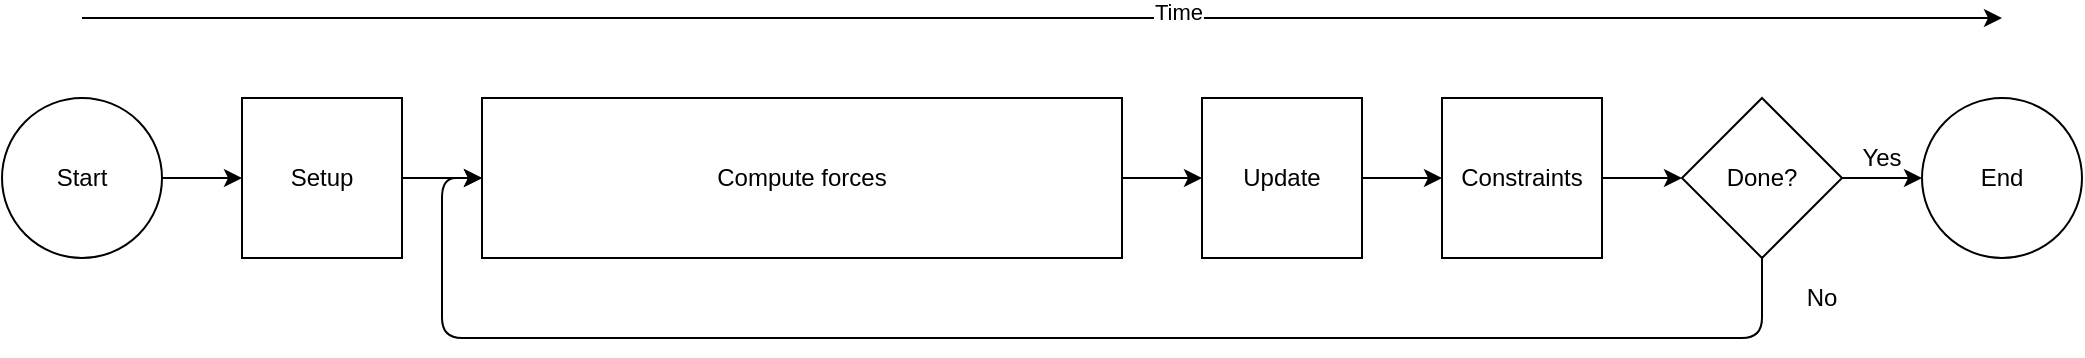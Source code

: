 <mxfile version="14.1.8" type="device"><diagram id="_HBpgSKyVObSuQ_kN55g" name="Page-1"><mxGraphModel dx="1102" dy="1000" grid="1" gridSize="10" guides="1" tooltips="1" connect="1" arrows="1" fold="1" page="1" pageScale="1" pageWidth="1169" pageHeight="827" math="0" shadow="0"><root><mxCell id="0"/><mxCell id="1" parent="0"/><mxCell id="xqSQ0waNmZC-vH5PV82z-1" value="Start" style="ellipse;whiteSpace=wrap;html=1;aspect=fixed;" parent="1" vertex="1"><mxGeometry x="40" y="280" width="80" height="80" as="geometry"/></mxCell><mxCell id="xqSQ0waNmZC-vH5PV82z-2" value="End" style="ellipse;whiteSpace=wrap;html=1;aspect=fixed;" parent="1" vertex="1"><mxGeometry x="1000" y="280" width="80" height="80" as="geometry"/></mxCell><mxCell id="xqSQ0waNmZC-vH5PV82z-3" value="Setup" style="rounded=0;whiteSpace=wrap;html=1;" parent="1" vertex="1"><mxGeometry x="160" y="280" width="80" height="80" as="geometry"/></mxCell><mxCell id="xqSQ0waNmZC-vH5PV82z-4" value="Compute forces" style="rounded=0;whiteSpace=wrap;html=1;" parent="1" vertex="1"><mxGeometry x="280" y="280" width="320" height="80" as="geometry"/></mxCell><mxCell id="xqSQ0waNmZC-vH5PV82z-5" value="" style="endArrow=classic;html=1;" parent="1" edge="1"><mxGeometry width="50" height="50" relative="1" as="geometry"><mxPoint x="80" y="240" as="sourcePoint"/><mxPoint x="1040" y="240" as="targetPoint"/></mxGeometry></mxCell><mxCell id="xqSQ0waNmZC-vH5PV82z-6" value="Time" style="edgeLabel;html=1;align=center;verticalAlign=middle;resizable=0;points=[];" parent="xqSQ0waNmZC-vH5PV82z-5" vertex="1" connectable="0"><mxGeometry x="0.142" y="3" relative="1" as="geometry"><mxPoint as="offset"/></mxGeometry></mxCell><mxCell id="xqSQ0waNmZC-vH5PV82z-7" value="Update" style="whiteSpace=wrap;html=1;aspect=fixed;" parent="1" vertex="1"><mxGeometry x="640" y="280" width="80" height="80" as="geometry"/></mxCell><mxCell id="xqSQ0waNmZC-vH5PV82z-8" value="Constraints" style="whiteSpace=wrap;html=1;aspect=fixed;" parent="1" vertex="1"><mxGeometry x="760" y="280" width="80" height="80" as="geometry"/></mxCell><mxCell id="xqSQ0waNmZC-vH5PV82z-9" value="" style="endArrow=classic;html=1;exitX=1;exitY=0.5;exitDx=0;exitDy=0;entryX=0;entryY=0.5;entryDx=0;entryDy=0;" parent="1" source="xqSQ0waNmZC-vH5PV82z-3" target="xqSQ0waNmZC-vH5PV82z-4" edge="1"><mxGeometry width="50" height="50" relative="1" as="geometry"><mxPoint x="400" y="620" as="sourcePoint"/><mxPoint x="450" y="570" as="targetPoint"/></mxGeometry></mxCell><mxCell id="xqSQ0waNmZC-vH5PV82z-10" value="" style="endArrow=classic;html=1;exitX=1;exitY=0.5;exitDx=0;exitDy=0;entryX=0;entryY=0.5;entryDx=0;entryDy=0;" parent="1" source="xqSQ0waNmZC-vH5PV82z-4" target="xqSQ0waNmZC-vH5PV82z-7" edge="1"><mxGeometry width="50" height="50" relative="1" as="geometry"><mxPoint x="210" y="330" as="sourcePoint"/><mxPoint x="250" y="330" as="targetPoint"/></mxGeometry></mxCell><mxCell id="xqSQ0waNmZC-vH5PV82z-11" value="" style="endArrow=classic;html=1;exitX=1;exitY=0.5;exitDx=0;exitDy=0;entryX=0;entryY=0.5;entryDx=0;entryDy=0;" parent="1" source="xqSQ0waNmZC-vH5PV82z-7" target="xqSQ0waNmZC-vH5PV82z-8" edge="1"><mxGeometry width="50" height="50" relative="1" as="geometry"><mxPoint x="610" y="330" as="sourcePoint"/><mxPoint x="650" y="330" as="targetPoint"/></mxGeometry></mxCell><mxCell id="xqSQ0waNmZC-vH5PV82z-12" value="" style="endArrow=classic;html=1;exitX=1;exitY=0.5;exitDx=0;exitDy=0;entryX=0;entryY=0.5;entryDx=0;entryDy=0;" parent="1" source="xqSQ0waNmZC-vH5PV82z-8" target="xqSQ0waNmZC-vH5PV82z-13" edge="1"><mxGeometry width="50" height="50" relative="1" as="geometry"><mxPoint x="730" y="330" as="sourcePoint"/><mxPoint x="770" y="330" as="targetPoint"/></mxGeometry></mxCell><mxCell id="xqSQ0waNmZC-vH5PV82z-13" value="Done?" style="rhombus;whiteSpace=wrap;html=1;" parent="1" vertex="1"><mxGeometry x="880" y="280" width="80" height="80" as="geometry"/></mxCell><mxCell id="xqSQ0waNmZC-vH5PV82z-14" value="" style="endArrow=classic;html=1;exitX=1;exitY=0.5;exitDx=0;exitDy=0;entryX=0;entryY=0.5;entryDx=0;entryDy=0;" parent="1" source="xqSQ0waNmZC-vH5PV82z-13" target="xqSQ0waNmZC-vH5PV82z-2" edge="1"><mxGeometry width="50" height="50" relative="1" as="geometry"><mxPoint x="740" y="340" as="sourcePoint"/><mxPoint x="780" y="340" as="targetPoint"/></mxGeometry></mxCell><mxCell id="xqSQ0waNmZC-vH5PV82z-15" value="" style="endArrow=classic;html=1;exitX=1;exitY=0.5;exitDx=0;exitDy=0;" parent="1" source="xqSQ0waNmZC-vH5PV82z-1" edge="1"><mxGeometry width="50" height="50" relative="1" as="geometry"><mxPoint x="830" y="350" as="sourcePoint"/><mxPoint x="160" y="320" as="targetPoint"/></mxGeometry></mxCell><mxCell id="xqSQ0waNmZC-vH5PV82z-16" value="" style="endArrow=classic;html=1;exitX=0.5;exitY=1;exitDx=0;exitDy=0;entryX=0;entryY=0.5;entryDx=0;entryDy=0;" parent="1" source="xqSQ0waNmZC-vH5PV82z-13" edge="1" target="xqSQ0waNmZC-vH5PV82z-4"><mxGeometry width="50" height="50" relative="1" as="geometry"><mxPoint x="380" y="620" as="sourcePoint"/><mxPoint x="260" y="320" as="targetPoint"/><Array as="points"><mxPoint x="920" y="400"/><mxPoint x="260" y="400"/><mxPoint x="260" y="320"/></Array></mxGeometry></mxCell><mxCell id="xqSQ0waNmZC-vH5PV82z-17" value="Yes" style="text;html=1;strokeColor=none;fillColor=none;align=center;verticalAlign=middle;whiteSpace=wrap;rounded=0;" parent="1" vertex="1"><mxGeometry x="960" y="300" width="40" height="20" as="geometry"/></mxCell><mxCell id="xqSQ0waNmZC-vH5PV82z-18" value="No" style="text;html=1;strokeColor=none;fillColor=none;align=center;verticalAlign=middle;whiteSpace=wrap;rounded=0;" parent="1" vertex="1"><mxGeometry x="930" y="370" width="40" height="20" as="geometry"/></mxCell></root></mxGraphModel></diagram></mxfile>